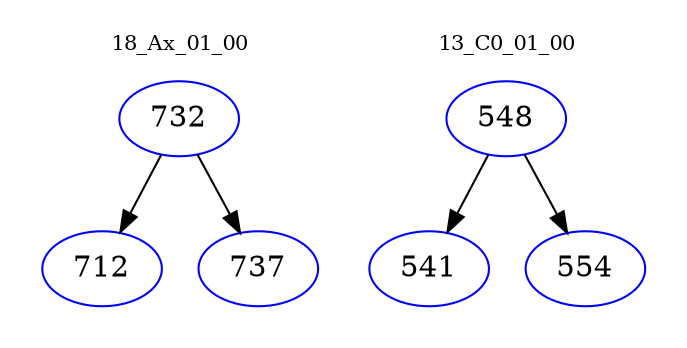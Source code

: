 digraph{
subgraph cluster_0 {
color = white
label = "18_Ax_01_00";
fontsize=10;
T0_732 [label="732", color="blue"]
T0_732 -> T0_712 [color="black"]
T0_712 [label="712", color="blue"]
T0_732 -> T0_737 [color="black"]
T0_737 [label="737", color="blue"]
}
subgraph cluster_1 {
color = white
label = "13_C0_01_00";
fontsize=10;
T1_548 [label="548", color="blue"]
T1_548 -> T1_541 [color="black"]
T1_541 [label="541", color="blue"]
T1_548 -> T1_554 [color="black"]
T1_554 [label="554", color="blue"]
}
}
